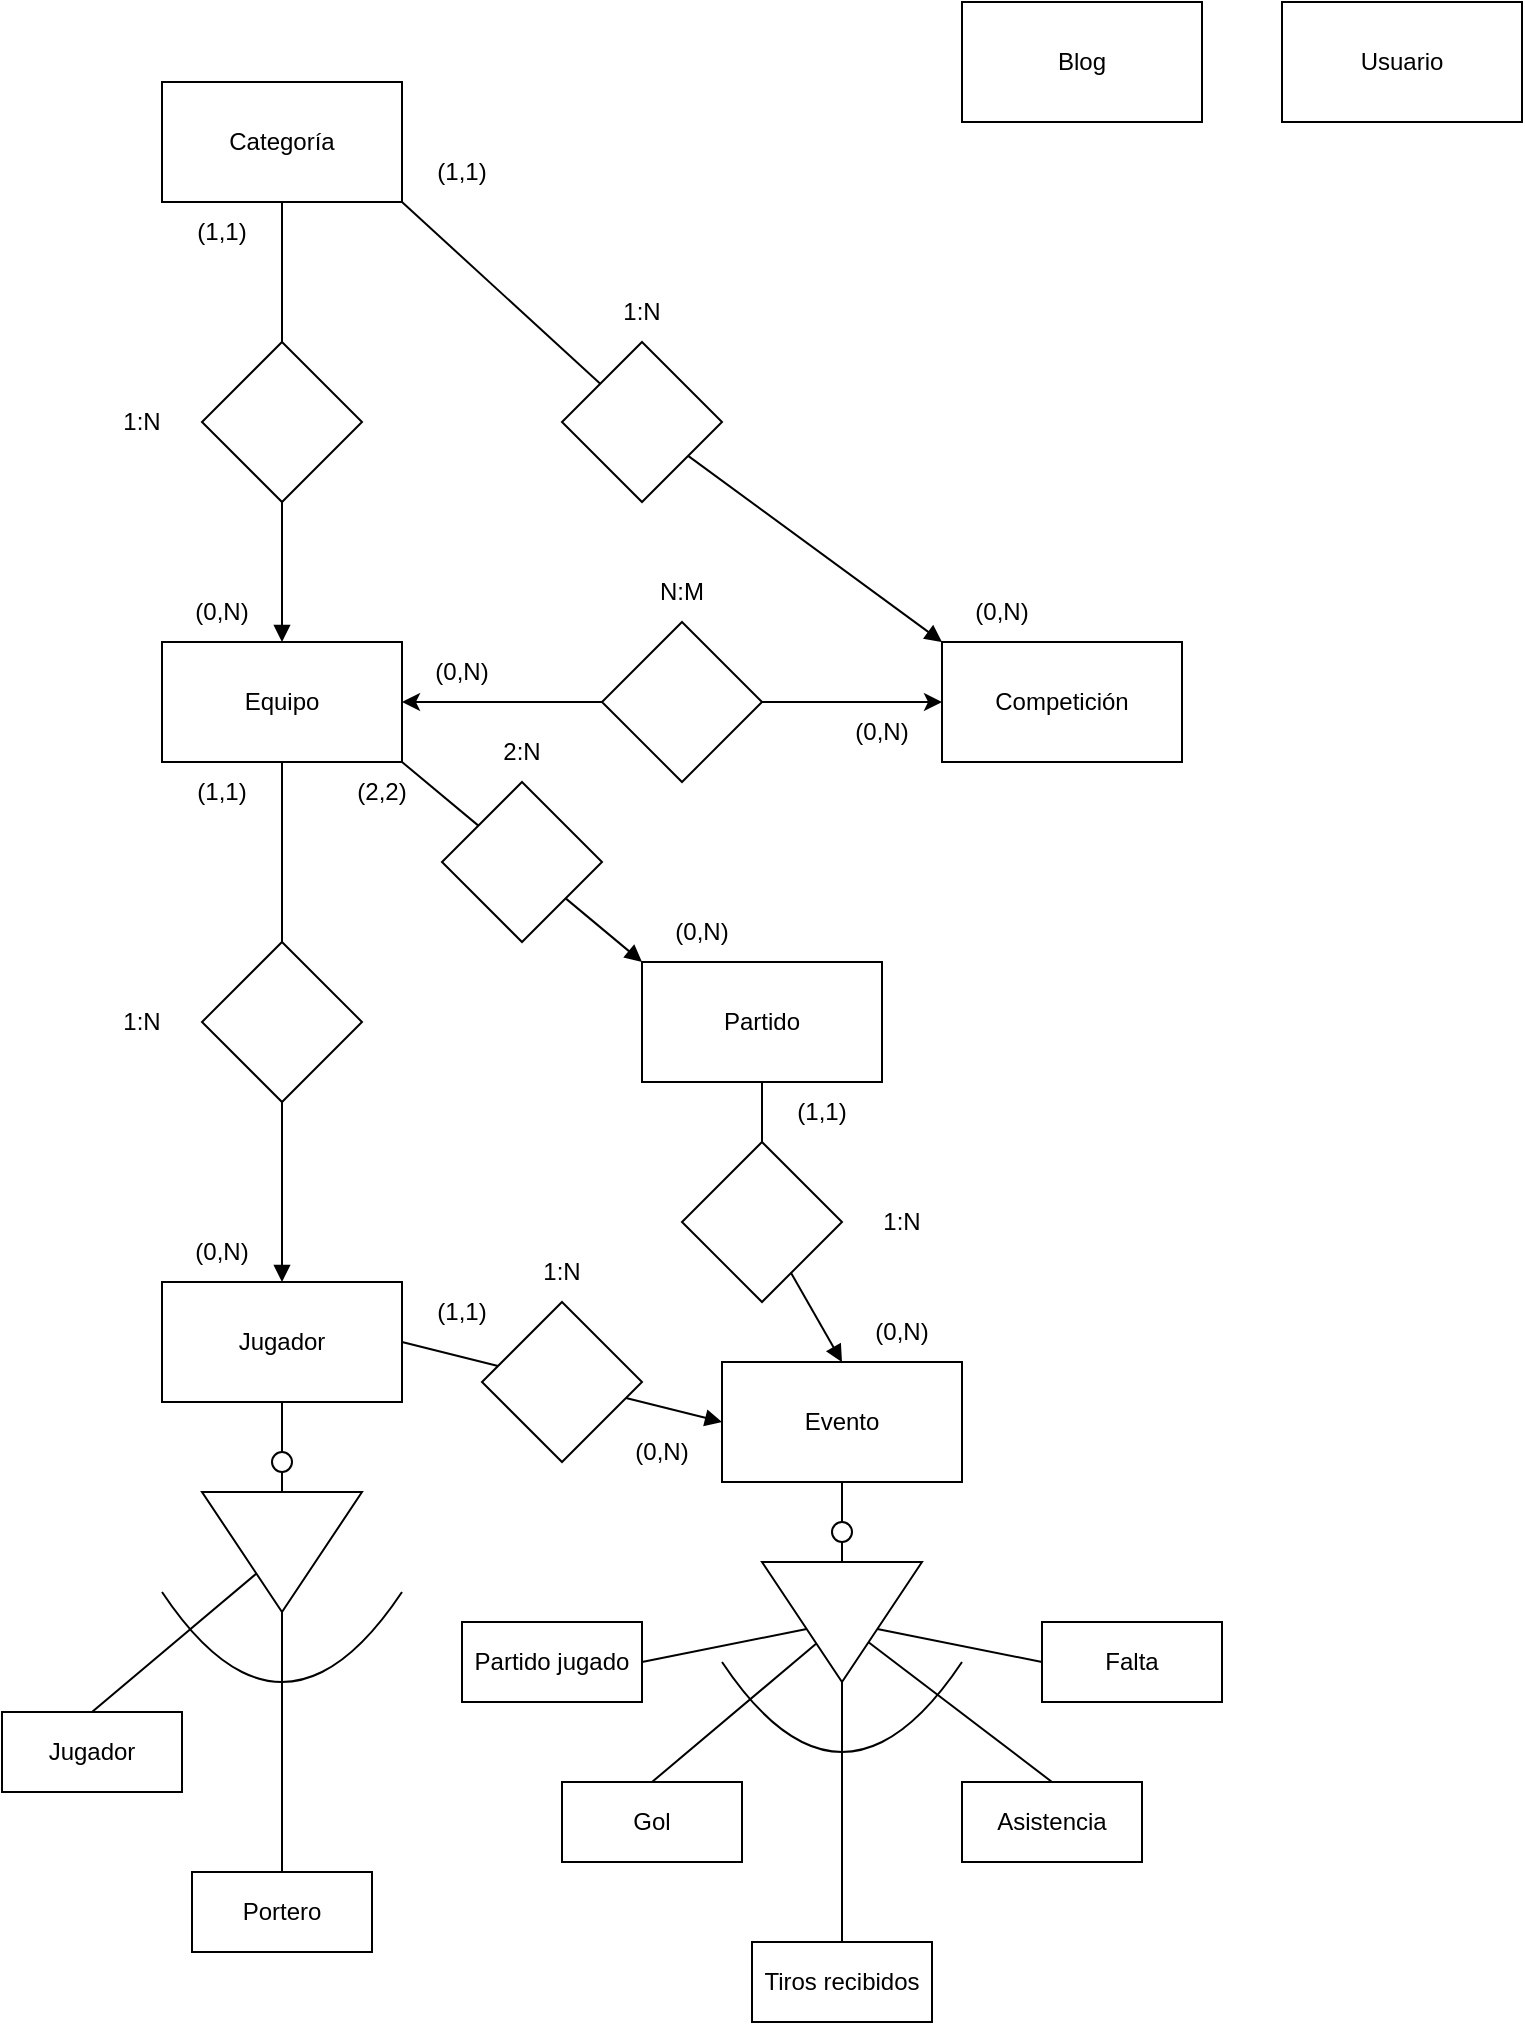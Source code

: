 <mxfile version="24.2.5" type="device">
  <diagram name="Página-1" id="j-1pnS493eY_yhCtEa2N">
    <mxGraphModel dx="762" dy="526" grid="1" gridSize="10" guides="1" tooltips="1" connect="1" arrows="1" fold="1" page="1" pageScale="1" pageWidth="827" pageHeight="1169" math="0" shadow="0">
      <root>
        <mxCell id="0" />
        <mxCell id="1" parent="0" />
        <mxCell id="wSDQtvBfADdk8U0GYepo-1" value="Competición" style="rounded=0;whiteSpace=wrap;html=1;" parent="1" vertex="1">
          <mxGeometry x="470" y="430" width="120" height="60" as="geometry" />
        </mxCell>
        <mxCell id="wSDQtvBfADdk8U0GYepo-2" value="Categoría" style="rounded=0;whiteSpace=wrap;html=1;" parent="1" vertex="1">
          <mxGeometry x="80" y="150" width="120" height="60" as="geometry" />
        </mxCell>
        <mxCell id="wSDQtvBfADdk8U0GYepo-3" value="Equipo" style="rounded=0;whiteSpace=wrap;html=1;" parent="1" vertex="1">
          <mxGeometry x="80" y="430" width="120" height="60" as="geometry" />
        </mxCell>
        <mxCell id="hrHKTmsS5Yv_HYCeBBAL-15" style="edgeStyle=orthogonalEdgeStyle;rounded=0;orthogonalLoop=1;jettySize=auto;html=1;endArrow=none;endFill=0;" edge="1" parent="1" source="wSDQtvBfADdk8U0GYepo-4" target="hrHKTmsS5Yv_HYCeBBAL-2">
          <mxGeometry relative="1" as="geometry" />
        </mxCell>
        <mxCell id="wSDQtvBfADdk8U0GYepo-4" value="&lt;div&gt;Jugador&lt;/div&gt;" style="rounded=0;whiteSpace=wrap;html=1;" parent="1" vertex="1">
          <mxGeometry x="80" y="750" width="120" height="60" as="geometry" />
        </mxCell>
        <mxCell id="wSDQtvBfADdk8U0GYepo-5" value="&lt;div&gt;Partido&lt;/div&gt;" style="rounded=0;whiteSpace=wrap;html=1;" parent="1" vertex="1">
          <mxGeometry x="320" y="590" width="120" height="60" as="geometry" />
        </mxCell>
        <mxCell id="wSDQtvBfADdk8U0GYepo-6" value="Evento" style="rounded=0;whiteSpace=wrap;html=1;" parent="1" vertex="1">
          <mxGeometry x="360" y="790" width="120" height="60" as="geometry" />
        </mxCell>
        <mxCell id="wSDQtvBfADdk8U0GYepo-7" value="Blog" style="rounded=0;whiteSpace=wrap;html=1;" parent="1" vertex="1">
          <mxGeometry x="480" y="110" width="120" height="60" as="geometry" />
        </mxCell>
        <mxCell id="wSDQtvBfADdk8U0GYepo-8" value="Usuario" style="rounded=0;whiteSpace=wrap;html=1;" parent="1" vertex="1">
          <mxGeometry x="640" y="110" width="120" height="60" as="geometry" />
        </mxCell>
        <mxCell id="wSDQtvBfADdk8U0GYepo-9" value="" style="rhombus;whiteSpace=wrap;html=1;" parent="1" vertex="1">
          <mxGeometry x="280" y="280" width="80" height="80" as="geometry" />
        </mxCell>
        <mxCell id="wSDQtvBfADdk8U0GYepo-10" value="" style="rhombus;whiteSpace=wrap;html=1;" parent="1" vertex="1">
          <mxGeometry x="100" y="280" width="80" height="80" as="geometry" />
        </mxCell>
        <mxCell id="wSDQtvBfADdk8U0GYepo-11" value="" style="rhombus;whiteSpace=wrap;html=1;" parent="1" vertex="1">
          <mxGeometry x="300" y="420" width="80" height="80" as="geometry" />
        </mxCell>
        <mxCell id="wSDQtvBfADdk8U0GYepo-12" value="" style="endArrow=none;html=1;rounded=0;endFill=0;entryX=1;entryY=1;entryDx=0;entryDy=0;" parent="1" source="wSDQtvBfADdk8U0GYepo-9" target="wSDQtvBfADdk8U0GYepo-2" edge="1">
          <mxGeometry width="50" height="50" relative="1" as="geometry">
            <mxPoint x="390" y="430" as="sourcePoint" />
            <mxPoint x="190" y="200" as="targetPoint" />
          </mxGeometry>
        </mxCell>
        <mxCell id="wSDQtvBfADdk8U0GYepo-13" value="" style="endArrow=none;html=1;rounded=0;endFill=0;" parent="1" source="wSDQtvBfADdk8U0GYepo-10" target="wSDQtvBfADdk8U0GYepo-2" edge="1">
          <mxGeometry width="50" height="50" relative="1" as="geometry">
            <mxPoint x="390" y="430" as="sourcePoint" />
            <mxPoint x="440" y="380" as="targetPoint" />
          </mxGeometry>
        </mxCell>
        <mxCell id="wSDQtvBfADdk8U0GYepo-14" value="" style="endArrow=none;html=1;rounded=0;startArrow=block;startFill=1;" parent="1" source="wSDQtvBfADdk8U0GYepo-3" target="wSDQtvBfADdk8U0GYepo-10" edge="1">
          <mxGeometry width="50" height="50" relative="1" as="geometry">
            <mxPoint x="390" y="430" as="sourcePoint" />
            <mxPoint x="440" y="380" as="targetPoint" />
          </mxGeometry>
        </mxCell>
        <mxCell id="wSDQtvBfADdk8U0GYepo-15" value="" style="endArrow=block;html=1;rounded=0;endFill=1;entryX=0;entryY=0;entryDx=0;entryDy=0;" parent="1" source="wSDQtvBfADdk8U0GYepo-9" target="wSDQtvBfADdk8U0GYepo-1" edge="1">
          <mxGeometry width="50" height="50" relative="1" as="geometry">
            <mxPoint x="270" y="140" as="sourcePoint" />
            <mxPoint x="440" y="380" as="targetPoint" />
          </mxGeometry>
        </mxCell>
        <mxCell id="wSDQtvBfADdk8U0GYepo-16" value="" style="endArrow=classic;html=1;rounded=0;" parent="1" source="wSDQtvBfADdk8U0GYepo-11" target="wSDQtvBfADdk8U0GYepo-1" edge="1">
          <mxGeometry width="50" height="50" relative="1" as="geometry">
            <mxPoint x="390" y="430" as="sourcePoint" />
            <mxPoint x="440" y="380" as="targetPoint" />
          </mxGeometry>
        </mxCell>
        <mxCell id="wSDQtvBfADdk8U0GYepo-17" value="" style="endArrow=classic;html=1;rounded=0;" parent="1" source="wSDQtvBfADdk8U0GYepo-11" target="wSDQtvBfADdk8U0GYepo-3" edge="1">
          <mxGeometry width="50" height="50" relative="1" as="geometry">
            <mxPoint x="390" y="430" as="sourcePoint" />
            <mxPoint x="440" y="380" as="targetPoint" />
          </mxGeometry>
        </mxCell>
        <mxCell id="wSDQtvBfADdk8U0GYepo-18" value="1:N" style="text;html=1;align=center;verticalAlign=middle;whiteSpace=wrap;rounded=0;" parent="1" vertex="1">
          <mxGeometry x="40" y="305" width="60" height="30" as="geometry" />
        </mxCell>
        <mxCell id="wSDQtvBfADdk8U0GYepo-19" value="1:N" style="text;html=1;align=center;verticalAlign=middle;whiteSpace=wrap;rounded=0;" parent="1" vertex="1">
          <mxGeometry x="290" y="250" width="60" height="30" as="geometry" />
        </mxCell>
        <mxCell id="wSDQtvBfADdk8U0GYepo-20" value="&lt;div&gt;N:M&lt;/div&gt;" style="text;html=1;align=center;verticalAlign=middle;whiteSpace=wrap;rounded=0;" parent="1" vertex="1">
          <mxGeometry x="310" y="390" width="60" height="30" as="geometry" />
        </mxCell>
        <mxCell id="wSDQtvBfADdk8U0GYepo-21" value="" style="rhombus;whiteSpace=wrap;html=1;" parent="1" vertex="1">
          <mxGeometry x="100" y="580" width="80" height="80" as="geometry" />
        </mxCell>
        <mxCell id="wSDQtvBfADdk8U0GYepo-22" value="" style="endArrow=block;html=1;rounded=0;entryX=0.5;entryY=0;entryDx=0;entryDy=0;endFill=1;" parent="1" source="wSDQtvBfADdk8U0GYepo-21" target="wSDQtvBfADdk8U0GYepo-4" edge="1">
          <mxGeometry width="50" height="50" relative="1" as="geometry">
            <mxPoint x="390" y="610" as="sourcePoint" />
            <mxPoint x="440" y="560" as="targetPoint" />
          </mxGeometry>
        </mxCell>
        <mxCell id="wSDQtvBfADdk8U0GYepo-23" value="" style="endArrow=none;html=1;rounded=0;entryX=0.5;entryY=1;entryDx=0;entryDy=0;" parent="1" source="wSDQtvBfADdk8U0GYepo-21" target="wSDQtvBfADdk8U0GYepo-3" edge="1">
          <mxGeometry width="50" height="50" relative="1" as="geometry">
            <mxPoint x="390" y="610" as="sourcePoint" />
            <mxPoint x="440" y="560" as="targetPoint" />
          </mxGeometry>
        </mxCell>
        <mxCell id="wSDQtvBfADdk8U0GYepo-24" value="1:N" style="text;html=1;align=center;verticalAlign=middle;whiteSpace=wrap;rounded=0;" parent="1" vertex="1">
          <mxGeometry x="40" y="605" width="60" height="30" as="geometry" />
        </mxCell>
        <mxCell id="wSDQtvBfADdk8U0GYepo-25" value="" style="rhombus;whiteSpace=wrap;html=1;" parent="1" vertex="1">
          <mxGeometry x="220" y="500" width="80" height="80" as="geometry" />
        </mxCell>
        <mxCell id="wSDQtvBfADdk8U0GYepo-26" value="" style="endArrow=block;html=1;rounded=0;entryX=0;entryY=0;entryDx=0;entryDy=0;endFill=1;" parent="1" source="wSDQtvBfADdk8U0GYepo-25" target="wSDQtvBfADdk8U0GYepo-5" edge="1">
          <mxGeometry width="50" height="50" relative="1" as="geometry">
            <mxPoint x="390" y="560" as="sourcePoint" />
            <mxPoint x="440" y="510" as="targetPoint" />
          </mxGeometry>
        </mxCell>
        <mxCell id="wSDQtvBfADdk8U0GYepo-27" value="" style="endArrow=none;html=1;rounded=0;entryX=1;entryY=1;entryDx=0;entryDy=0;endFill=0;" parent="1" source="wSDQtvBfADdk8U0GYepo-25" target="wSDQtvBfADdk8U0GYepo-3" edge="1">
          <mxGeometry width="50" height="50" relative="1" as="geometry">
            <mxPoint x="350" y="520" as="sourcePoint" />
            <mxPoint x="400" y="470" as="targetPoint" />
          </mxGeometry>
        </mxCell>
        <mxCell id="wSDQtvBfADdk8U0GYepo-28" value="2:N" style="text;html=1;align=center;verticalAlign=middle;whiteSpace=wrap;rounded=0;" parent="1" vertex="1">
          <mxGeometry x="230" y="470" width="60" height="30" as="geometry" />
        </mxCell>
        <mxCell id="wSDQtvBfADdk8U0GYepo-33" value="" style="rhombus;whiteSpace=wrap;html=1;" parent="1" vertex="1">
          <mxGeometry x="340" y="680" width="80" height="80" as="geometry" />
        </mxCell>
        <mxCell id="wSDQtvBfADdk8U0GYepo-34" value="" style="rhombus;whiteSpace=wrap;html=1;" parent="1" vertex="1">
          <mxGeometry x="240" y="760" width="80" height="80" as="geometry" />
        </mxCell>
        <mxCell id="wSDQtvBfADdk8U0GYepo-35" value="" style="endArrow=block;html=1;rounded=0;entryX=0;entryY=0.5;entryDx=0;entryDy=0;endFill=1;" parent="1" source="wSDQtvBfADdk8U0GYepo-34" target="wSDQtvBfADdk8U0GYepo-6" edge="1">
          <mxGeometry width="50" height="50" relative="1" as="geometry">
            <mxPoint x="390" y="560" as="sourcePoint" />
            <mxPoint x="440" y="510" as="targetPoint" />
          </mxGeometry>
        </mxCell>
        <mxCell id="wSDQtvBfADdk8U0GYepo-36" value="" style="endArrow=none;html=1;rounded=0;exitX=1;exitY=0.5;exitDx=0;exitDy=0;" parent="1" source="wSDQtvBfADdk8U0GYepo-4" target="wSDQtvBfADdk8U0GYepo-34" edge="1">
          <mxGeometry width="50" height="50" relative="1" as="geometry">
            <mxPoint x="390" y="560" as="sourcePoint" />
            <mxPoint x="440" y="510" as="targetPoint" />
          </mxGeometry>
        </mxCell>
        <mxCell id="wSDQtvBfADdk8U0GYepo-37" value="" style="endArrow=block;html=1;rounded=0;entryX=0.5;entryY=0;entryDx=0;entryDy=0;endFill=1;" parent="1" source="wSDQtvBfADdk8U0GYepo-33" target="wSDQtvBfADdk8U0GYepo-6" edge="1">
          <mxGeometry width="50" height="50" relative="1" as="geometry">
            <mxPoint x="390" y="560" as="sourcePoint" />
            <mxPoint x="440" y="510" as="targetPoint" />
          </mxGeometry>
        </mxCell>
        <mxCell id="wSDQtvBfADdk8U0GYepo-38" value="" style="endArrow=none;html=1;rounded=0;entryX=0.5;entryY=1;entryDx=0;entryDy=0;" parent="1" source="wSDQtvBfADdk8U0GYepo-33" target="wSDQtvBfADdk8U0GYepo-5" edge="1">
          <mxGeometry width="50" height="50" relative="1" as="geometry">
            <mxPoint x="390" y="560" as="sourcePoint" />
            <mxPoint x="440" y="510" as="targetPoint" />
          </mxGeometry>
        </mxCell>
        <mxCell id="caQ9n8z-qlvUyyJy2N5E-3" style="edgeStyle=orthogonalEdgeStyle;rounded=0;orthogonalLoop=1;jettySize=auto;html=1;endArrow=none;endFill=0;" parent="1" source="wSDQtvBfADdk8U0GYepo-39" target="caQ9n8z-qlvUyyJy2N5E-2" edge="1">
          <mxGeometry relative="1" as="geometry" />
        </mxCell>
        <mxCell id="wSDQtvBfADdk8U0GYepo-39" value="" style="triangle;whiteSpace=wrap;html=1;rotation=90;" parent="1" vertex="1">
          <mxGeometry x="390" y="880" width="60" height="80" as="geometry" />
        </mxCell>
        <mxCell id="wSDQtvBfADdk8U0GYepo-40" value="" style="endArrow=none;html=1;rounded=0;entryX=0;entryY=0.5;entryDx=0;entryDy=0;exitX=0.5;exitY=1;exitDx=0;exitDy=0;" parent="1" source="wSDQtvBfADdk8U0GYepo-43" target="wSDQtvBfADdk8U0GYepo-39" edge="1">
          <mxGeometry width="50" height="50" relative="1" as="geometry">
            <mxPoint x="390" y="790" as="sourcePoint" />
            <mxPoint x="440" y="740" as="targetPoint" />
          </mxGeometry>
        </mxCell>
        <mxCell id="wSDQtvBfADdk8U0GYepo-41" value="1:N" style="text;html=1;align=center;verticalAlign=middle;whiteSpace=wrap;rounded=0;" parent="1" vertex="1">
          <mxGeometry x="250" y="730" width="60" height="30" as="geometry" />
        </mxCell>
        <mxCell id="wSDQtvBfADdk8U0GYepo-42" value="1:N" style="text;html=1;align=center;verticalAlign=middle;whiteSpace=wrap;rounded=0;" parent="1" vertex="1">
          <mxGeometry x="420" y="705" width="60" height="30" as="geometry" />
        </mxCell>
        <mxCell id="wSDQtvBfADdk8U0GYepo-44" value="" style="endArrow=none;html=1;rounded=0;entryX=0.5;entryY=0;entryDx=0;entryDy=0;exitX=0.5;exitY=1;exitDx=0;exitDy=0;" parent="1" source="wSDQtvBfADdk8U0GYepo-6" target="wSDQtvBfADdk8U0GYepo-43" edge="1">
          <mxGeometry width="50" height="50" relative="1" as="geometry">
            <mxPoint x="420" y="850" as="sourcePoint" />
            <mxPoint x="420" y="890" as="targetPoint" />
          </mxGeometry>
        </mxCell>
        <mxCell id="wSDQtvBfADdk8U0GYepo-43" value="" style="ellipse;whiteSpace=wrap;html=1;aspect=fixed;" parent="1" vertex="1">
          <mxGeometry x="415" y="870" width="10" height="10" as="geometry" />
        </mxCell>
        <mxCell id="wSDQtvBfADdk8U0GYepo-45" value="Partido jugado" style="rounded=0;whiteSpace=wrap;html=1;" parent="1" vertex="1">
          <mxGeometry x="230" y="920" width="90" height="40" as="geometry" />
        </mxCell>
        <mxCell id="wSDQtvBfADdk8U0GYepo-46" value="Gol" style="rounded=0;whiteSpace=wrap;html=1;" parent="1" vertex="1">
          <mxGeometry x="280" y="1000" width="90" height="40" as="geometry" />
        </mxCell>
        <mxCell id="wSDQtvBfADdk8U0GYepo-47" value="Asistencia" style="rounded=0;whiteSpace=wrap;html=1;" parent="1" vertex="1">
          <mxGeometry x="480" y="1000" width="90" height="40" as="geometry" />
        </mxCell>
        <mxCell id="wSDQtvBfADdk8U0GYepo-48" value="Falta" style="rounded=0;whiteSpace=wrap;html=1;" parent="1" vertex="1">
          <mxGeometry x="520" y="920" width="90" height="40" as="geometry" />
        </mxCell>
        <mxCell id="wSDQtvBfADdk8U0GYepo-49" value="" style="curved=1;endArrow=none;html=1;rounded=0;endFill=0;" parent="1" edge="1">
          <mxGeometry width="50" height="50" relative="1" as="geometry">
            <mxPoint x="360" y="940" as="sourcePoint" />
            <mxPoint x="480" y="940" as="targetPoint" />
            <Array as="points">
              <mxPoint x="380" y="970" />
              <mxPoint x="420" y="990" />
              <mxPoint x="460" y="970" />
            </Array>
          </mxGeometry>
        </mxCell>
        <mxCell id="wSDQtvBfADdk8U0GYepo-50" value="" style="endArrow=none;html=1;rounded=0;exitX=1;exitY=0.5;exitDx=0;exitDy=0;" parent="1" source="wSDQtvBfADdk8U0GYepo-45" target="wSDQtvBfADdk8U0GYepo-39" edge="1">
          <mxGeometry width="50" height="50" relative="1" as="geometry">
            <mxPoint x="390" y="990" as="sourcePoint" />
            <mxPoint x="380" y="960" as="targetPoint" />
          </mxGeometry>
        </mxCell>
        <mxCell id="wSDQtvBfADdk8U0GYepo-51" value="" style="endArrow=none;html=1;rounded=0;exitX=0.5;exitY=0;exitDx=0;exitDy=0;" parent="1" source="wSDQtvBfADdk8U0GYepo-46" target="wSDQtvBfADdk8U0GYepo-39" edge="1">
          <mxGeometry width="50" height="50" relative="1" as="geometry">
            <mxPoint x="390" y="990" as="sourcePoint" />
            <mxPoint x="400" y="980" as="targetPoint" />
          </mxGeometry>
        </mxCell>
        <mxCell id="wSDQtvBfADdk8U0GYepo-52" value="" style="endArrow=none;html=1;rounded=0;exitX=0.5;exitY=0;exitDx=0;exitDy=0;" parent="1" source="wSDQtvBfADdk8U0GYepo-47" target="wSDQtvBfADdk8U0GYepo-39" edge="1">
          <mxGeometry width="50" height="50" relative="1" as="geometry">
            <mxPoint x="390" y="990" as="sourcePoint" />
            <mxPoint x="440" y="940" as="targetPoint" />
          </mxGeometry>
        </mxCell>
        <mxCell id="wSDQtvBfADdk8U0GYepo-53" value="" style="endArrow=none;html=1;rounded=0;exitX=0;exitY=0.5;exitDx=0;exitDy=0;" parent="1" source="wSDQtvBfADdk8U0GYepo-48" target="wSDQtvBfADdk8U0GYepo-39" edge="1">
          <mxGeometry width="50" height="50" relative="1" as="geometry">
            <mxPoint x="390" y="990" as="sourcePoint" />
            <mxPoint x="440" y="940" as="targetPoint" />
          </mxGeometry>
        </mxCell>
        <mxCell id="dUr470J6VGF9MnCjgmfV-1" value="(0,N)" style="text;html=1;align=center;verticalAlign=middle;whiteSpace=wrap;rounded=0;" parent="1" vertex="1">
          <mxGeometry x="410" y="460" width="60" height="30" as="geometry" />
        </mxCell>
        <mxCell id="dUr470J6VGF9MnCjgmfV-2" value="(0,N)" style="text;html=1;align=center;verticalAlign=middle;whiteSpace=wrap;rounded=0;" parent="1" vertex="1">
          <mxGeometry x="200" y="430" width="60" height="30" as="geometry" />
        </mxCell>
        <mxCell id="dUr470J6VGF9MnCjgmfV-3" value="(0,N)" style="text;html=1;align=center;verticalAlign=middle;whiteSpace=wrap;rounded=0;" parent="1" vertex="1">
          <mxGeometry x="470" y="400" width="60" height="30" as="geometry" />
        </mxCell>
        <mxCell id="dUr470J6VGF9MnCjgmfV-4" value="(1,1)" style="text;html=1;align=center;verticalAlign=middle;whiteSpace=wrap;rounded=0;" parent="1" vertex="1">
          <mxGeometry x="200" y="180" width="60" height="30" as="geometry" />
        </mxCell>
        <mxCell id="QA7hFUOrK3iCmuoIGJAD-1" value="(1,1)" style="text;html=1;align=center;verticalAlign=middle;whiteSpace=wrap;rounded=0;" parent="1" vertex="1">
          <mxGeometry x="80" y="210" width="60" height="30" as="geometry" />
        </mxCell>
        <mxCell id="QA7hFUOrK3iCmuoIGJAD-2" value="(0,N)" style="text;html=1;align=center;verticalAlign=middle;whiteSpace=wrap;rounded=0;" parent="1" vertex="1">
          <mxGeometry x="80" y="400" width="60" height="30" as="geometry" />
        </mxCell>
        <mxCell id="QA7hFUOrK3iCmuoIGJAD-3" value="(0,N)" style="text;html=1;align=center;verticalAlign=middle;whiteSpace=wrap;rounded=0;" parent="1" vertex="1">
          <mxGeometry x="80" y="720" width="60" height="30" as="geometry" />
        </mxCell>
        <mxCell id="QA7hFUOrK3iCmuoIGJAD-4" value="(0,N)" style="text;html=1;align=center;verticalAlign=middle;whiteSpace=wrap;rounded=0;" parent="1" vertex="1">
          <mxGeometry x="300" y="820" width="60" height="30" as="geometry" />
        </mxCell>
        <mxCell id="QA7hFUOrK3iCmuoIGJAD-5" value="(0,N)" style="text;html=1;align=center;verticalAlign=middle;whiteSpace=wrap;rounded=0;" parent="1" vertex="1">
          <mxGeometry x="420" y="760" width="60" height="30" as="geometry" />
        </mxCell>
        <mxCell id="QA7hFUOrK3iCmuoIGJAD-6" value="(0,N)" style="text;html=1;align=center;verticalAlign=middle;whiteSpace=wrap;rounded=0;" parent="1" vertex="1">
          <mxGeometry x="320" y="560" width="60" height="30" as="geometry" />
        </mxCell>
        <mxCell id="QA7hFUOrK3iCmuoIGJAD-7" value="(1,1)" style="text;html=1;align=center;verticalAlign=middle;whiteSpace=wrap;rounded=0;" parent="1" vertex="1">
          <mxGeometry x="80" y="490" width="60" height="30" as="geometry" />
        </mxCell>
        <mxCell id="QA7hFUOrK3iCmuoIGJAD-8" value="(2,2)" style="text;html=1;align=center;verticalAlign=middle;whiteSpace=wrap;rounded=0;" parent="1" vertex="1">
          <mxGeometry x="160" y="490" width="60" height="30" as="geometry" />
        </mxCell>
        <mxCell id="QA7hFUOrK3iCmuoIGJAD-9" value="(1,1)" style="text;html=1;align=center;verticalAlign=middle;whiteSpace=wrap;rounded=0;" parent="1" vertex="1">
          <mxGeometry x="200" y="750" width="60" height="30" as="geometry" />
        </mxCell>
        <mxCell id="QA7hFUOrK3iCmuoIGJAD-10" value="(1,1)" style="text;html=1;align=center;verticalAlign=middle;whiteSpace=wrap;rounded=0;" parent="1" vertex="1">
          <mxGeometry x="380" y="650" width="60" height="30" as="geometry" />
        </mxCell>
        <mxCell id="caQ9n8z-qlvUyyJy2N5E-2" value="Tiros recibidos" style="rounded=0;whiteSpace=wrap;html=1;" parent="1" vertex="1">
          <mxGeometry x="375" y="1080" width="90" height="40" as="geometry" />
        </mxCell>
        <mxCell id="hrHKTmsS5Yv_HYCeBBAL-1" style="edgeStyle=orthogonalEdgeStyle;rounded=0;orthogonalLoop=1;jettySize=auto;html=1;endArrow=none;endFill=0;" edge="1" parent="1" source="hrHKTmsS5Yv_HYCeBBAL-2" target="hrHKTmsS5Yv_HYCeBBAL-14">
          <mxGeometry relative="1" as="geometry" />
        </mxCell>
        <mxCell id="hrHKTmsS5Yv_HYCeBBAL-2" value="" style="triangle;whiteSpace=wrap;html=1;rotation=90;" vertex="1" parent="1">
          <mxGeometry x="110" y="845" width="60" height="80" as="geometry" />
        </mxCell>
        <mxCell id="hrHKTmsS5Yv_HYCeBBAL-3" value="" style="endArrow=none;html=1;rounded=0;entryX=0;entryY=0.5;entryDx=0;entryDy=0;exitX=0.5;exitY=1;exitDx=0;exitDy=0;" edge="1" parent="1" source="hrHKTmsS5Yv_HYCeBBAL-4" target="hrHKTmsS5Yv_HYCeBBAL-2">
          <mxGeometry width="50" height="50" relative="1" as="geometry">
            <mxPoint x="110" y="755" as="sourcePoint" />
            <mxPoint x="160" y="705" as="targetPoint" />
          </mxGeometry>
        </mxCell>
        <mxCell id="hrHKTmsS5Yv_HYCeBBAL-4" value="" style="ellipse;whiteSpace=wrap;html=1;aspect=fixed;" vertex="1" parent="1">
          <mxGeometry x="135" y="835" width="10" height="10" as="geometry" />
        </mxCell>
        <mxCell id="hrHKTmsS5Yv_HYCeBBAL-6" value="Jugador" style="rounded=0;whiteSpace=wrap;html=1;" vertex="1" parent="1">
          <mxGeometry y="965" width="90" height="40" as="geometry" />
        </mxCell>
        <mxCell id="hrHKTmsS5Yv_HYCeBBAL-9" value="" style="curved=1;endArrow=none;html=1;rounded=0;endFill=0;" edge="1" parent="1">
          <mxGeometry width="50" height="50" relative="1" as="geometry">
            <mxPoint x="80" y="905" as="sourcePoint" />
            <mxPoint x="200" y="905" as="targetPoint" />
            <Array as="points">
              <mxPoint x="100" y="935" />
              <mxPoint x="140" y="955" />
              <mxPoint x="180" y="935" />
            </Array>
          </mxGeometry>
        </mxCell>
        <mxCell id="hrHKTmsS5Yv_HYCeBBAL-11" value="" style="endArrow=none;html=1;rounded=0;exitX=0.5;exitY=0;exitDx=0;exitDy=0;" edge="1" parent="1" source="hrHKTmsS5Yv_HYCeBBAL-6" target="hrHKTmsS5Yv_HYCeBBAL-2">
          <mxGeometry width="50" height="50" relative="1" as="geometry">
            <mxPoint x="110" y="955" as="sourcePoint" />
            <mxPoint x="120" y="945" as="targetPoint" />
          </mxGeometry>
        </mxCell>
        <mxCell id="hrHKTmsS5Yv_HYCeBBAL-14" value="Portero" style="rounded=0;whiteSpace=wrap;html=1;" vertex="1" parent="1">
          <mxGeometry x="95" y="1045" width="90" height="40" as="geometry" />
        </mxCell>
      </root>
    </mxGraphModel>
  </diagram>
</mxfile>

